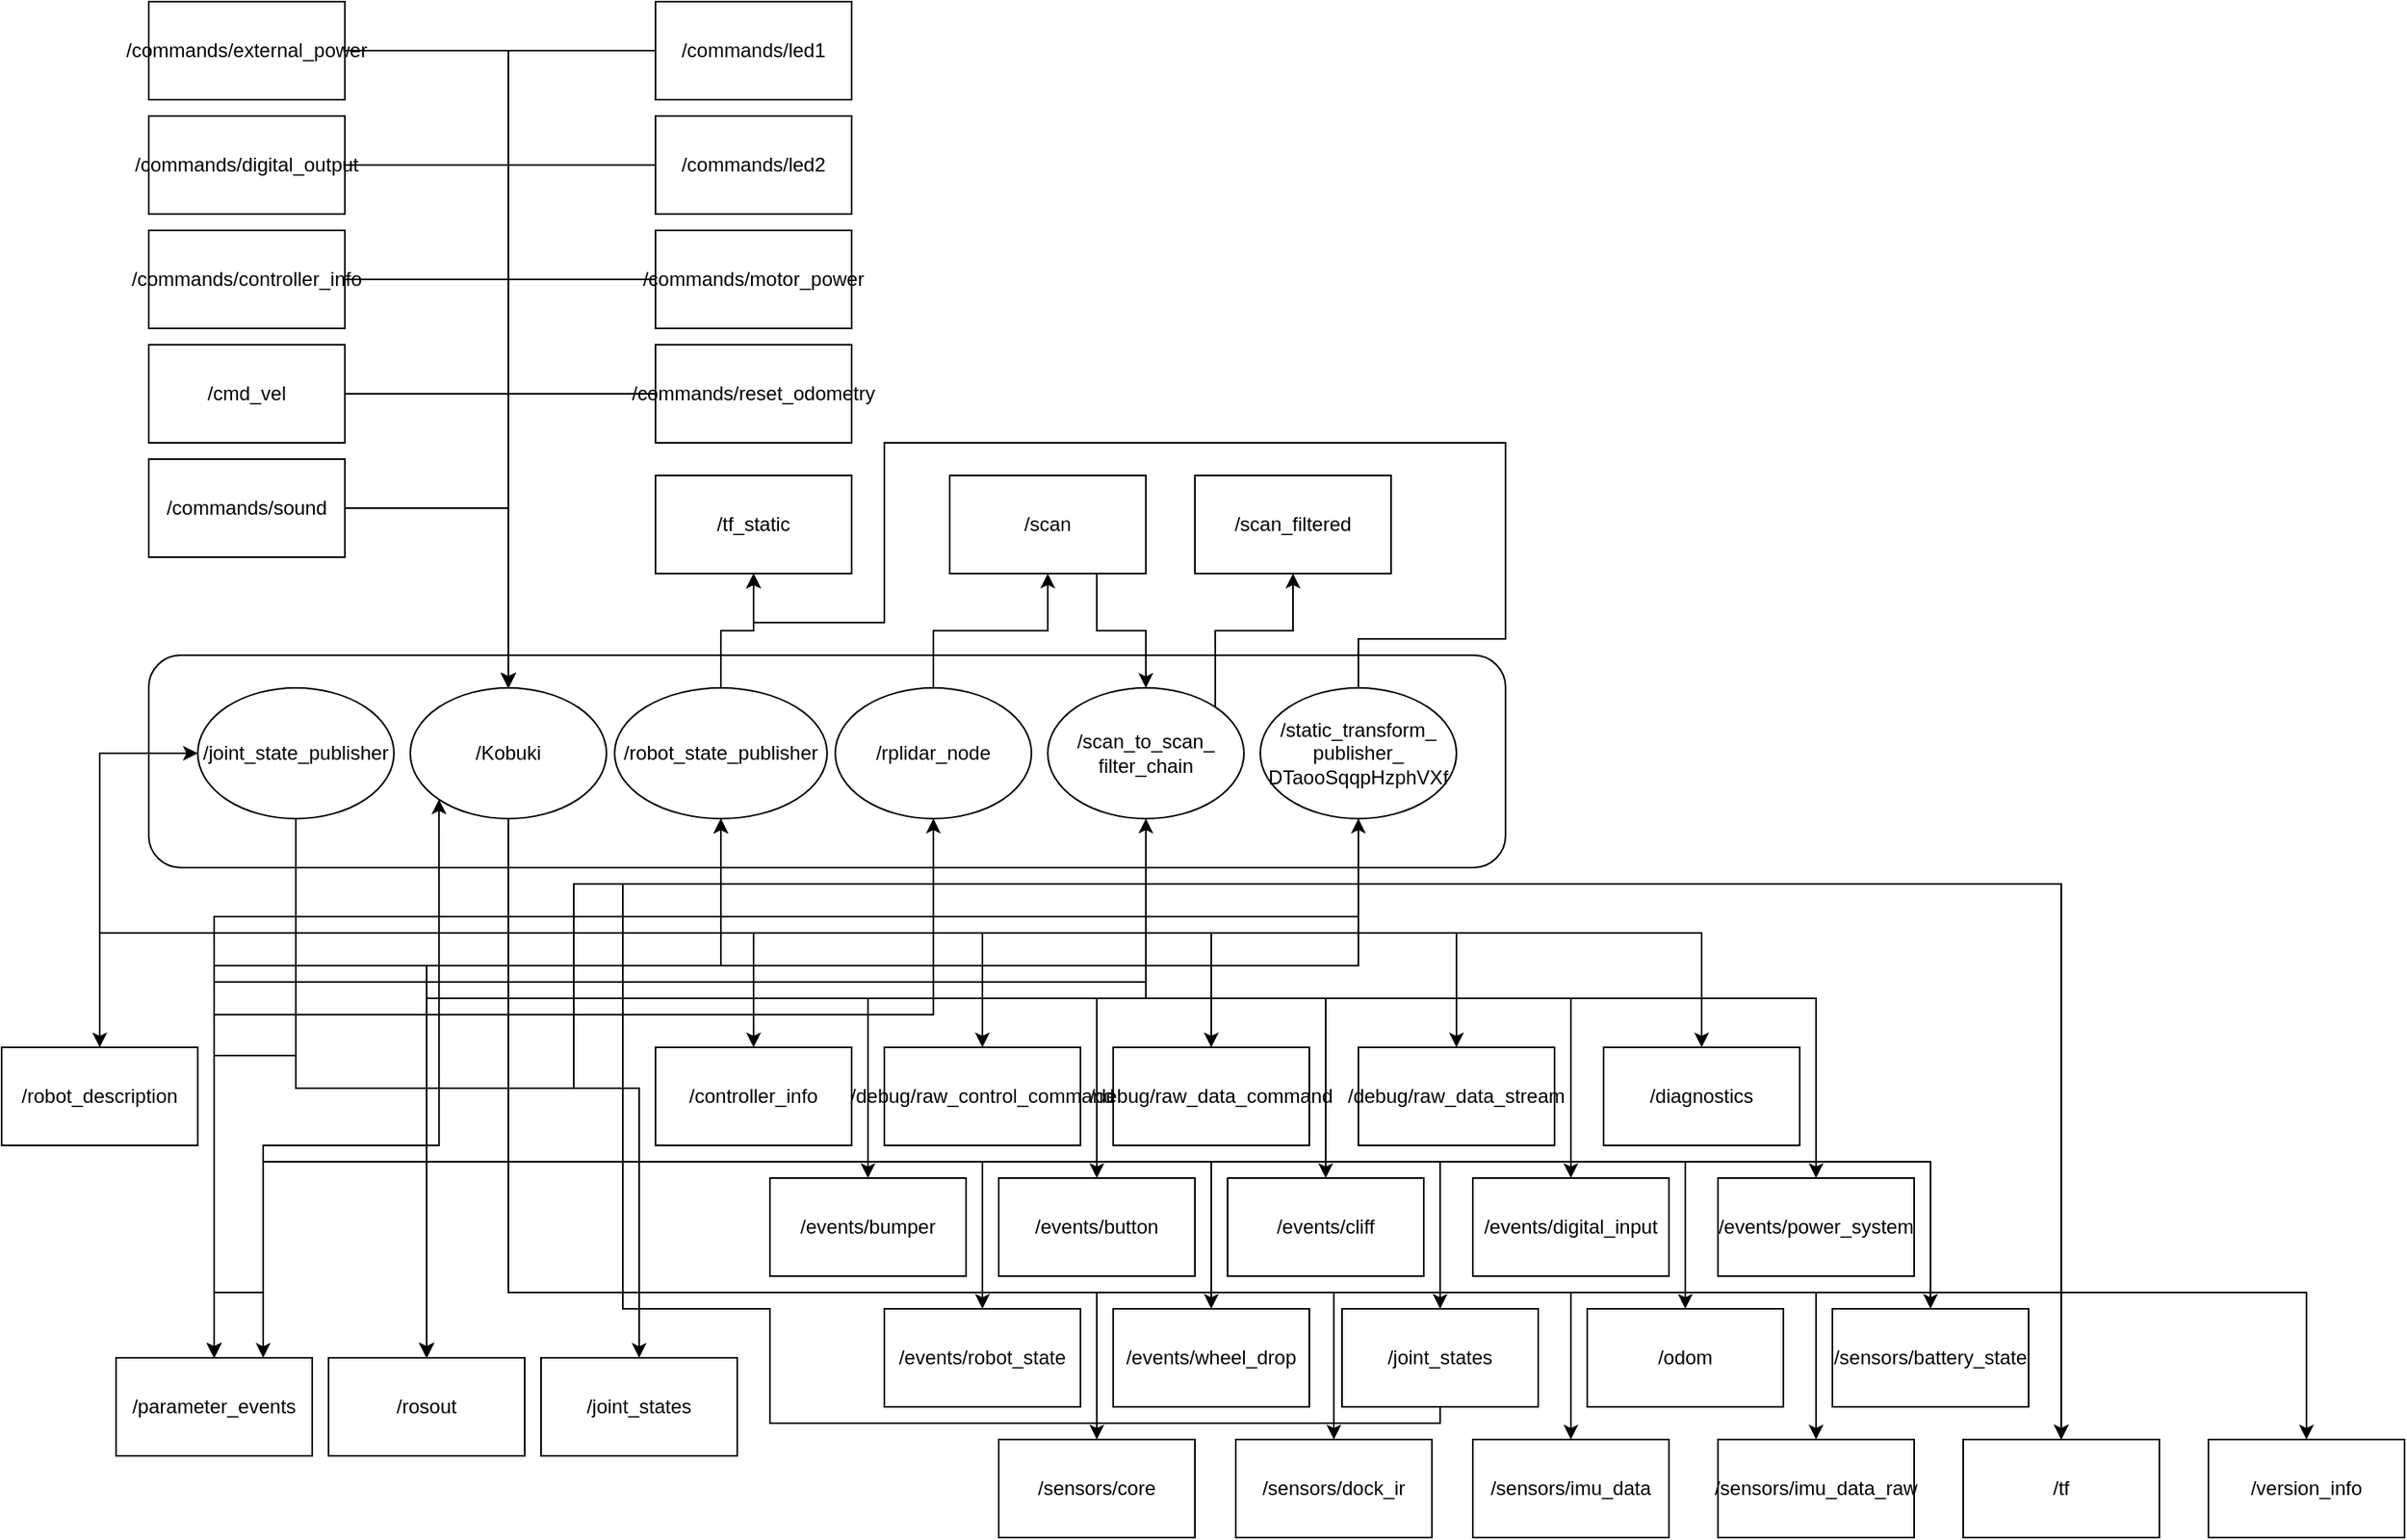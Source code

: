 <mxfile version="23.0.2" type="github">
  <diagram name="Page-1" id="F8i0XYkKbsZzf8Jhvdap">
    <mxGraphModel dx="2799" dy="1136" grid="1" gridSize="10" guides="1" tooltips="1" connect="1" arrows="1" fold="1" page="1" pageScale="1" pageWidth="850" pageHeight="1100" math="0" shadow="0">
      <root>
        <mxCell id="0" />
        <mxCell id="1" parent="0" />
        <mxCell id="hbKBDw81QgxX0EWuq3vY-1" value="" style="rounded=1;whiteSpace=wrap;html=1;" parent="1" vertex="1">
          <mxGeometry x="-360" y="410" width="830" height="130" as="geometry" />
        </mxCell>
        <mxCell id="VGWx3QQJK4gStQbawpVH-30" style="edgeStyle=orthogonalEdgeStyle;rounded=0;orthogonalLoop=1;jettySize=auto;html=1;exitX=0.5;exitY=1;exitDx=0;exitDy=0;entryX=0.5;entryY=0;entryDx=0;entryDy=0;" edge="1" parent="1" source="hbKBDw81QgxX0EWuq3vY-2" target="hbKBDw81QgxX0EWuq3vY-12">
          <mxGeometry relative="1" as="geometry">
            <Array as="points">
              <mxPoint x="380" y="570" />
              <mxPoint x="-320" y="570" />
            </Array>
          </mxGeometry>
        </mxCell>
        <mxCell id="VGWx3QQJK4gStQbawpVH-31" style="edgeStyle=orthogonalEdgeStyle;rounded=0;orthogonalLoop=1;jettySize=auto;html=1;exitX=0.5;exitY=1;exitDx=0;exitDy=0;entryX=0.5;entryY=0;entryDx=0;entryDy=0;" edge="1" parent="1" source="hbKBDw81QgxX0EWuq3vY-2" target="hbKBDw81QgxX0EWuq3vY-13">
          <mxGeometry relative="1" as="geometry">
            <Array as="points">
              <mxPoint x="380" y="600" />
              <mxPoint x="-190" y="600" />
            </Array>
          </mxGeometry>
        </mxCell>
        <mxCell id="VGWx3QQJK4gStQbawpVH-33" style="edgeStyle=orthogonalEdgeStyle;rounded=0;orthogonalLoop=1;jettySize=auto;html=1;exitX=0.5;exitY=0;exitDx=0;exitDy=0;entryX=0.5;entryY=1;entryDx=0;entryDy=0;" edge="1" parent="1" source="hbKBDw81QgxX0EWuq3vY-2" target="VGWx3QQJK4gStQbawpVH-11">
          <mxGeometry relative="1" as="geometry">
            <Array as="points">
              <mxPoint x="380" y="400" />
              <mxPoint x="470" y="400" />
              <mxPoint x="470" y="280" />
              <mxPoint x="90" y="280" />
              <mxPoint x="90" y="390" />
              <mxPoint x="10" y="390" />
            </Array>
          </mxGeometry>
        </mxCell>
        <mxCell id="hbKBDw81QgxX0EWuq3vY-2" value="&lt;div&gt;/static_transform_&lt;/div&gt;&lt;div&gt;publisher_&lt;/div&gt;&lt;div&gt;DTaooSqqpHzphVXf&lt;/div&gt;" style="ellipse;whiteSpace=wrap;html=1;" parent="1" vertex="1">
          <mxGeometry x="320" y="430" width="120" height="80" as="geometry" />
        </mxCell>
        <mxCell id="VGWx3QQJK4gStQbawpVH-25" style="edgeStyle=orthogonalEdgeStyle;rounded=0;orthogonalLoop=1;jettySize=auto;html=1;exitX=0.5;exitY=1;exitDx=0;exitDy=0;entryX=0.5;entryY=0;entryDx=0;entryDy=0;" edge="1" parent="1" source="hbKBDw81QgxX0EWuq3vY-3" target="hbKBDw81QgxX0EWuq3vY-12">
          <mxGeometry relative="1" as="geometry">
            <Array as="points">
              <mxPoint x="250" y="610" />
              <mxPoint x="-320" y="610" />
            </Array>
          </mxGeometry>
        </mxCell>
        <mxCell id="VGWx3QQJK4gStQbawpVH-26" style="edgeStyle=orthogonalEdgeStyle;rounded=0;orthogonalLoop=1;jettySize=auto;html=1;exitX=0.5;exitY=1;exitDx=0;exitDy=0;entryX=0.5;entryY=0;entryDx=0;entryDy=0;" edge="1" parent="1" source="hbKBDw81QgxX0EWuq3vY-3" target="hbKBDw81QgxX0EWuq3vY-13">
          <mxGeometry relative="1" as="geometry">
            <Array as="points">
              <mxPoint x="250" y="620" />
              <mxPoint x="-190" y="620" />
            </Array>
          </mxGeometry>
        </mxCell>
        <mxCell id="hbKBDw81QgxX0EWuq3vY-3" value="&lt;div&gt;/scan_to_scan_&lt;/div&gt;&lt;div&gt;filter_chain&lt;/div&gt;" style="ellipse;whiteSpace=wrap;html=1;" parent="1" vertex="1">
          <mxGeometry x="190" y="430" width="120" height="80" as="geometry" />
        </mxCell>
        <mxCell id="VGWx3QQJK4gStQbawpVH-20" style="edgeStyle=orthogonalEdgeStyle;rounded=0;orthogonalLoop=1;jettySize=auto;html=1;exitX=0.5;exitY=1;exitDx=0;exitDy=0;entryX=0.5;entryY=0;entryDx=0;entryDy=0;" edge="1" parent="1" source="hbKBDw81QgxX0EWuq3vY-4" target="hbKBDw81QgxX0EWuq3vY-12">
          <mxGeometry relative="1" as="geometry">
            <Array as="points">
              <mxPoint x="120" y="630" />
              <mxPoint x="-320" y="630" />
            </Array>
          </mxGeometry>
        </mxCell>
        <mxCell id="VGWx3QQJK4gStQbawpVH-21" style="edgeStyle=orthogonalEdgeStyle;rounded=0;orthogonalLoop=1;jettySize=auto;html=1;exitX=0.5;exitY=1;exitDx=0;exitDy=0;" edge="1" parent="1" source="hbKBDw81QgxX0EWuq3vY-4" target="hbKBDw81QgxX0EWuq3vY-13">
          <mxGeometry relative="1" as="geometry">
            <Array as="points">
              <mxPoint x="120" y="630" />
              <mxPoint x="-190" y="630" />
            </Array>
          </mxGeometry>
        </mxCell>
        <mxCell id="VGWx3QQJK4gStQbawpVH-22" style="edgeStyle=orthogonalEdgeStyle;rounded=0;orthogonalLoop=1;jettySize=auto;html=1;exitX=0.5;exitY=0;exitDx=0;exitDy=0;entryX=0.5;entryY=1;entryDx=0;entryDy=0;" edge="1" parent="1" source="hbKBDw81QgxX0EWuq3vY-4" target="VGWx3QQJK4gStQbawpVH-18">
          <mxGeometry relative="1" as="geometry" />
        </mxCell>
        <mxCell id="hbKBDw81QgxX0EWuq3vY-4" value="/rplidar_node" style="ellipse;whiteSpace=wrap;html=1;" parent="1" vertex="1">
          <mxGeometry x="60" y="430" width="120" height="80" as="geometry" />
        </mxCell>
        <mxCell id="hbKBDw81QgxX0EWuq3vY-38" style="edgeStyle=orthogonalEdgeStyle;rounded=0;orthogonalLoop=1;jettySize=auto;html=1;exitX=0.5;exitY=1;exitDx=0;exitDy=0;entryX=0.5;entryY=0;entryDx=0;entryDy=0;" parent="1" source="hbKBDw81QgxX0EWuq3vY-6" target="hbKBDw81QgxX0EWuq3vY-37" edge="1">
          <mxGeometry relative="1" as="geometry" />
        </mxCell>
        <mxCell id="hbKBDw81QgxX0EWuq3vY-40" style="edgeStyle=orthogonalEdgeStyle;rounded=0;orthogonalLoop=1;jettySize=auto;html=1;exitX=0.5;exitY=1;exitDx=0;exitDy=0;" parent="1" source="hbKBDw81QgxX0EWuq3vY-6" target="hbKBDw81QgxX0EWuq3vY-39" edge="1">
          <mxGeometry relative="1" as="geometry" />
        </mxCell>
        <mxCell id="hbKBDw81QgxX0EWuq3vY-42" style="edgeStyle=orthogonalEdgeStyle;rounded=0;orthogonalLoop=1;jettySize=auto;html=1;exitX=0.5;exitY=1;exitDx=0;exitDy=0;" parent="1" source="hbKBDw81QgxX0EWuq3vY-6" target="hbKBDw81QgxX0EWuq3vY-41" edge="1">
          <mxGeometry relative="1" as="geometry" />
        </mxCell>
        <mxCell id="hbKBDw81QgxX0EWuq3vY-46" style="edgeStyle=orthogonalEdgeStyle;rounded=0;orthogonalLoop=1;jettySize=auto;html=1;exitX=0.5;exitY=1;exitDx=0;exitDy=0;entryX=0.5;entryY=0;entryDx=0;entryDy=0;" parent="1" source="hbKBDw81QgxX0EWuq3vY-6" target="hbKBDw81QgxX0EWuq3vY-45" edge="1">
          <mxGeometry relative="1" as="geometry" />
        </mxCell>
        <mxCell id="hbKBDw81QgxX0EWuq3vY-48" style="edgeStyle=orthogonalEdgeStyle;rounded=0;orthogonalLoop=1;jettySize=auto;html=1;exitX=0.5;exitY=1;exitDx=0;exitDy=0;" parent="1" source="hbKBDw81QgxX0EWuq3vY-6" target="hbKBDw81QgxX0EWuq3vY-47" edge="1">
          <mxGeometry relative="1" as="geometry" />
        </mxCell>
        <mxCell id="hbKBDw81QgxX0EWuq3vY-50" style="edgeStyle=orthogonalEdgeStyle;rounded=0;orthogonalLoop=1;jettySize=auto;html=1;exitX=0.5;exitY=1;exitDx=0;exitDy=0;" parent="1" source="hbKBDw81QgxX0EWuq3vY-6" target="hbKBDw81QgxX0EWuq3vY-49" edge="1">
          <mxGeometry relative="1" as="geometry" />
        </mxCell>
        <mxCell id="hbKBDw81QgxX0EWuq3vY-52" style="edgeStyle=orthogonalEdgeStyle;rounded=0;orthogonalLoop=1;jettySize=auto;html=1;exitX=0.5;exitY=1;exitDx=0;exitDy=0;" parent="1" source="hbKBDw81QgxX0EWuq3vY-6" target="hbKBDw81QgxX0EWuq3vY-51" edge="1">
          <mxGeometry relative="1" as="geometry" />
        </mxCell>
        <mxCell id="hbKBDw81QgxX0EWuq3vY-54" style="edgeStyle=orthogonalEdgeStyle;rounded=0;orthogonalLoop=1;jettySize=auto;html=1;exitX=0.5;exitY=1;exitDx=0;exitDy=0;" parent="1" source="hbKBDw81QgxX0EWuq3vY-6" target="hbKBDw81QgxX0EWuq3vY-53" edge="1">
          <mxGeometry relative="1" as="geometry" />
        </mxCell>
        <mxCell id="hbKBDw81QgxX0EWuq3vY-56" style="edgeStyle=orthogonalEdgeStyle;rounded=0;orthogonalLoop=1;jettySize=auto;html=1;exitX=0.5;exitY=1;exitDx=0;exitDy=0;entryX=0.5;entryY=0;entryDx=0;entryDy=0;" parent="1" source="hbKBDw81QgxX0EWuq3vY-6" target="hbKBDw81QgxX0EWuq3vY-55" edge="1">
          <mxGeometry relative="1" as="geometry" />
        </mxCell>
        <mxCell id="hbKBDw81QgxX0EWuq3vY-58" style="edgeStyle=orthogonalEdgeStyle;rounded=0;orthogonalLoop=1;jettySize=auto;html=1;exitX=0.5;exitY=1;exitDx=0;exitDy=0;" parent="1" source="hbKBDw81QgxX0EWuq3vY-6" target="hbKBDw81QgxX0EWuq3vY-57" edge="1">
          <mxGeometry relative="1" as="geometry">
            <Array as="points">
              <mxPoint x="-140" y="720" />
              <mxPoint x="150" y="720" />
            </Array>
          </mxGeometry>
        </mxCell>
        <mxCell id="hbKBDw81QgxX0EWuq3vY-60" style="edgeStyle=orthogonalEdgeStyle;rounded=0;orthogonalLoop=1;jettySize=auto;html=1;exitX=0.5;exitY=1;exitDx=0;exitDy=0;entryX=0.5;entryY=0;entryDx=0;entryDy=0;" parent="1" source="hbKBDw81QgxX0EWuq3vY-6" target="hbKBDw81QgxX0EWuq3vY-59" edge="1">
          <mxGeometry relative="1" as="geometry">
            <Array as="points">
              <mxPoint x="-140" y="720" />
              <mxPoint x="290" y="720" />
            </Array>
          </mxGeometry>
        </mxCell>
        <mxCell id="hbKBDw81QgxX0EWuq3vY-62" style="edgeStyle=orthogonalEdgeStyle;rounded=0;orthogonalLoop=1;jettySize=auto;html=1;exitX=0.5;exitY=1;exitDx=0;exitDy=0;" parent="1" source="hbKBDw81QgxX0EWuq3vY-6" target="hbKBDw81QgxX0EWuq3vY-61" edge="1">
          <mxGeometry relative="1" as="geometry">
            <Array as="points">
              <mxPoint x="-140" y="720" />
              <mxPoint x="430" y="720" />
            </Array>
          </mxGeometry>
        </mxCell>
        <mxCell id="hbKBDw81QgxX0EWuq3vY-64" style="edgeStyle=orthogonalEdgeStyle;rounded=0;orthogonalLoop=1;jettySize=auto;html=1;exitX=0.5;exitY=1;exitDx=0;exitDy=0;entryX=0.5;entryY=0;entryDx=0;entryDy=0;" parent="1" source="hbKBDw81QgxX0EWuq3vY-6" target="hbKBDw81QgxX0EWuq3vY-63" edge="1">
          <mxGeometry relative="1" as="geometry">
            <Array as="points">
              <mxPoint x="-140" y="720" />
              <mxPoint x="580" y="720" />
            </Array>
          </mxGeometry>
        </mxCell>
        <mxCell id="hbKBDw81QgxX0EWuq3vY-65" style="edgeStyle=orthogonalEdgeStyle;rounded=0;orthogonalLoop=1;jettySize=auto;html=1;exitX=0.5;exitY=1;exitDx=0;exitDy=0;entryX=0.75;entryY=0;entryDx=0;entryDy=0;" parent="1" source="hbKBDw81QgxX0EWuq3vY-6" target="hbKBDw81QgxX0EWuq3vY-12" edge="1">
          <mxGeometry relative="1" as="geometry">
            <Array as="points">
              <mxPoint x="-140" y="720" />
              <mxPoint x="-290" y="720" />
            </Array>
          </mxGeometry>
        </mxCell>
        <mxCell id="hbKBDw81QgxX0EWuq3vY-66" style="edgeStyle=orthogonalEdgeStyle;rounded=0;orthogonalLoop=1;jettySize=auto;html=1;exitX=0.5;exitY=1;exitDx=0;exitDy=0;entryX=0.5;entryY=0;entryDx=0;entryDy=0;" parent="1" source="hbKBDw81QgxX0EWuq3vY-6" target="hbKBDw81QgxX0EWuq3vY-43" edge="1">
          <mxGeometry relative="1" as="geometry" />
        </mxCell>
        <mxCell id="hbKBDw81QgxX0EWuq3vY-68" style="edgeStyle=orthogonalEdgeStyle;rounded=0;orthogonalLoop=1;jettySize=auto;html=1;exitX=0.5;exitY=1;exitDx=0;exitDy=0;entryX=0.5;entryY=0;entryDx=0;entryDy=0;" parent="1" source="hbKBDw81QgxX0EWuq3vY-6" target="hbKBDw81QgxX0EWuq3vY-67" edge="1">
          <mxGeometry relative="1" as="geometry">
            <Array as="points">
              <mxPoint x="-140" y="720" />
              <mxPoint x="730" y="720" />
            </Array>
          </mxGeometry>
        </mxCell>
        <mxCell id="VGWx3QQJK4gStQbawpVH-1" style="edgeStyle=orthogonalEdgeStyle;rounded=0;orthogonalLoop=1;jettySize=auto;html=1;exitX=0.5;exitY=1;exitDx=0;exitDy=0;entryX=0.5;entryY=0;entryDx=0;entryDy=0;" edge="1" parent="1" source="hbKBDw81QgxX0EWuq3vY-6" target="hbKBDw81QgxX0EWuq3vY-69">
          <mxGeometry relative="1" as="geometry">
            <Array as="points">
              <mxPoint x="-140" y="800" />
              <mxPoint x="220" y="800" />
            </Array>
          </mxGeometry>
        </mxCell>
        <mxCell id="VGWx3QQJK4gStQbawpVH-2" style="edgeStyle=orthogonalEdgeStyle;rounded=0;orthogonalLoop=1;jettySize=auto;html=1;exitX=0.5;exitY=1;exitDx=0;exitDy=0;entryX=0.5;entryY=0;entryDx=0;entryDy=0;" edge="1" parent="1" source="hbKBDw81QgxX0EWuq3vY-6" target="hbKBDw81QgxX0EWuq3vY-73">
          <mxGeometry relative="1" as="geometry">
            <Array as="points">
              <mxPoint x="-140" y="800" />
              <mxPoint x="365" y="800" />
            </Array>
          </mxGeometry>
        </mxCell>
        <mxCell id="VGWx3QQJK4gStQbawpVH-3" style="edgeStyle=orthogonalEdgeStyle;rounded=0;orthogonalLoop=1;jettySize=auto;html=1;exitX=0.5;exitY=1;exitDx=0;exitDy=0;entryX=0.5;entryY=0;entryDx=0;entryDy=0;" edge="1" parent="1" source="hbKBDw81QgxX0EWuq3vY-6" target="hbKBDw81QgxX0EWuq3vY-72">
          <mxGeometry relative="1" as="geometry">
            <Array as="points">
              <mxPoint x="-140" y="800" />
              <mxPoint x="510" y="800" />
            </Array>
          </mxGeometry>
        </mxCell>
        <mxCell id="VGWx3QQJK4gStQbawpVH-4" style="edgeStyle=orthogonalEdgeStyle;rounded=0;orthogonalLoop=1;jettySize=auto;html=1;exitX=0.5;exitY=1;exitDx=0;exitDy=0;" edge="1" parent="1" source="hbKBDw81QgxX0EWuq3vY-6" target="hbKBDw81QgxX0EWuq3vY-71">
          <mxGeometry relative="1" as="geometry">
            <Array as="points">
              <mxPoint x="-140" y="800" />
              <mxPoint x="660" y="800" />
            </Array>
          </mxGeometry>
        </mxCell>
        <mxCell id="VGWx3QQJK4gStQbawpVH-5" style="edgeStyle=orthogonalEdgeStyle;rounded=0;orthogonalLoop=1;jettySize=auto;html=1;exitX=0.5;exitY=1;exitDx=0;exitDy=0;" edge="1" parent="1" source="hbKBDw81QgxX0EWuq3vY-6" target="hbKBDw81QgxX0EWuq3vY-70">
          <mxGeometry relative="1" as="geometry">
            <Array as="points">
              <mxPoint x="-140" y="800" />
              <mxPoint x="810" y="800" />
            </Array>
          </mxGeometry>
        </mxCell>
        <mxCell id="VGWx3QQJK4gStQbawpVH-6" style="edgeStyle=orthogonalEdgeStyle;rounded=0;orthogonalLoop=1;jettySize=auto;html=1;exitX=0.5;exitY=1;exitDx=0;exitDy=0;" edge="1" parent="1" source="hbKBDw81QgxX0EWuq3vY-6" target="hbKBDw81QgxX0EWuq3vY-74">
          <mxGeometry relative="1" as="geometry">
            <Array as="points">
              <mxPoint x="-140" y="800" />
              <mxPoint x="960" y="800" />
            </Array>
          </mxGeometry>
        </mxCell>
        <mxCell id="hbKBDw81QgxX0EWuq3vY-6" value="/Kobuki" style="ellipse;whiteSpace=wrap;html=1;" parent="1" vertex="1">
          <mxGeometry x="-200" y="430" width="120" height="80" as="geometry" />
        </mxCell>
        <mxCell id="hbKBDw81QgxX0EWuq3vY-15" style="edgeStyle=orthogonalEdgeStyle;rounded=0;orthogonalLoop=1;jettySize=auto;html=1;exitX=0.5;exitY=1;exitDx=0;exitDy=0;entryX=0.5;entryY=0;entryDx=0;entryDy=0;" parent="1" source="hbKBDw81QgxX0EWuq3vY-7" target="hbKBDw81QgxX0EWuq3vY-12" edge="1">
          <mxGeometry relative="1" as="geometry">
            <Array as="points">
              <mxPoint x="-270" y="655" />
              <mxPoint x="-320" y="655" />
            </Array>
          </mxGeometry>
        </mxCell>
        <mxCell id="hbKBDw81QgxX0EWuq3vY-16" style="edgeStyle=orthogonalEdgeStyle;rounded=0;orthogonalLoop=1;jettySize=auto;html=1;exitX=0.5;exitY=1;exitDx=0;exitDy=0;" parent="1" source="hbKBDw81QgxX0EWuq3vY-7" target="hbKBDw81QgxX0EWuq3vY-13" edge="1">
          <mxGeometry relative="1" as="geometry" />
        </mxCell>
        <mxCell id="hbKBDw81QgxX0EWuq3vY-17" style="edgeStyle=orthogonalEdgeStyle;rounded=0;orthogonalLoop=1;jettySize=auto;html=1;exitX=0.5;exitY=1;exitDx=0;exitDy=0;" parent="1" source="hbKBDw81QgxX0EWuq3vY-7" target="hbKBDw81QgxX0EWuq3vY-14" edge="1">
          <mxGeometry relative="1" as="geometry" />
        </mxCell>
        <mxCell id="hbKBDw81QgxX0EWuq3vY-7" value="/joint_state_publisher" style="ellipse;whiteSpace=wrap;html=1;" parent="1" vertex="1">
          <mxGeometry x="-330" y="430" width="120" height="80" as="geometry" />
        </mxCell>
        <mxCell id="VGWx3QQJK4gStQbawpVH-12" style="edgeStyle=orthogonalEdgeStyle;rounded=0;orthogonalLoop=1;jettySize=auto;html=1;exitX=0.5;exitY=0;exitDx=0;exitDy=0;" edge="1" parent="1" source="hbKBDw81QgxX0EWuq3vY-8" target="VGWx3QQJK4gStQbawpVH-11">
          <mxGeometry relative="1" as="geometry" />
        </mxCell>
        <mxCell id="VGWx3QQJK4gStQbawpVH-13" style="edgeStyle=orthogonalEdgeStyle;rounded=0;orthogonalLoop=1;jettySize=auto;html=1;exitX=0.5;exitY=1;exitDx=0;exitDy=0;entryX=0.5;entryY=0;entryDx=0;entryDy=0;" edge="1" parent="1" source="hbKBDw81QgxX0EWuq3vY-8" target="hbKBDw81QgxX0EWuq3vY-70">
          <mxGeometry relative="1" as="geometry">
            <Array as="points">
              <mxPoint x="-10" y="550" />
              <mxPoint x="810" y="550" />
            </Array>
          </mxGeometry>
        </mxCell>
        <mxCell id="VGWx3QQJK4gStQbawpVH-14" style="edgeStyle=orthogonalEdgeStyle;rounded=0;orthogonalLoop=1;jettySize=auto;html=1;exitX=0.5;exitY=1;exitDx=0;exitDy=0;entryX=0.5;entryY=0;entryDx=0;entryDy=0;" edge="1" parent="1" source="hbKBDw81QgxX0EWuq3vY-8" target="hbKBDw81QgxX0EWuq3vY-13">
          <mxGeometry relative="1" as="geometry">
            <Array as="points">
              <mxPoint x="-10" y="550" />
              <mxPoint x="-100" y="550" />
              <mxPoint x="-100" y="675" />
              <mxPoint x="-190" y="675" />
            </Array>
          </mxGeometry>
        </mxCell>
        <mxCell id="VGWx3QQJK4gStQbawpVH-16" style="edgeStyle=orthogonalEdgeStyle;rounded=0;orthogonalLoop=1;jettySize=auto;html=1;exitX=0.5;exitY=1;exitDx=0;exitDy=0;" edge="1" parent="1" source="hbKBDw81QgxX0EWuq3vY-8" target="hbKBDw81QgxX0EWuq3vY-12">
          <mxGeometry relative="1" as="geometry">
            <Array as="points">
              <mxPoint x="-10" y="600" />
              <mxPoint x="-320" y="600" />
            </Array>
          </mxGeometry>
        </mxCell>
        <mxCell id="VGWx3QQJK4gStQbawpVH-17" style="edgeStyle=orthogonalEdgeStyle;rounded=0;orthogonalLoop=1;jettySize=auto;html=1;exitX=0.5;exitY=1;exitDx=0;exitDy=0;entryX=0.5;entryY=0;entryDx=0;entryDy=0;" edge="1" parent="1" source="hbKBDw81QgxX0EWuq3vY-8" target="hbKBDw81QgxX0EWuq3vY-9">
          <mxGeometry relative="1" as="geometry" />
        </mxCell>
        <mxCell id="hbKBDw81QgxX0EWuq3vY-8" value="/robot_state_publisher" style="ellipse;whiteSpace=wrap;html=1;" parent="1" vertex="1">
          <mxGeometry x="-75" y="430" width="130" height="80" as="geometry" />
        </mxCell>
        <mxCell id="hbKBDw81QgxX0EWuq3vY-11" style="rounded=0;orthogonalLoop=1;jettySize=auto;html=1;exitX=0.5;exitY=0;exitDx=0;exitDy=0;entryX=0;entryY=0.5;entryDx=0;entryDy=0;edgeStyle=orthogonalEdgeStyle;" parent="1" source="hbKBDw81QgxX0EWuq3vY-9" target="hbKBDw81QgxX0EWuq3vY-7" edge="1">
          <mxGeometry relative="1" as="geometry" />
        </mxCell>
        <mxCell id="hbKBDw81QgxX0EWuq3vY-9" value="/robot_description" style="rounded=0;whiteSpace=wrap;html=1;" parent="1" vertex="1">
          <mxGeometry x="-450" y="650" width="120" height="60" as="geometry" />
        </mxCell>
        <mxCell id="hbKBDw81QgxX0EWuq3vY-18" style="edgeStyle=orthogonalEdgeStyle;rounded=0;orthogonalLoop=1;jettySize=auto;html=1;exitX=0.5;exitY=0;exitDx=0;exitDy=0;entryX=0;entryY=1;entryDx=0;entryDy=0;" parent="1" source="hbKBDw81QgxX0EWuq3vY-12" target="hbKBDw81QgxX0EWuq3vY-6" edge="1">
          <mxGeometry relative="1" as="geometry">
            <Array as="points">
              <mxPoint x="-290" y="800" />
              <mxPoint x="-290" y="710" />
              <mxPoint x="-182" y="710" />
            </Array>
          </mxGeometry>
        </mxCell>
        <mxCell id="VGWx3QQJK4gStQbawpVH-7" style="edgeStyle=orthogonalEdgeStyle;rounded=0;orthogonalLoop=1;jettySize=auto;html=1;exitX=0.5;exitY=0;exitDx=0;exitDy=0;" edge="1" parent="1" source="hbKBDw81QgxX0EWuq3vY-12" target="hbKBDw81QgxX0EWuq3vY-8">
          <mxGeometry relative="1" as="geometry">
            <Array as="points">
              <mxPoint x="-320" y="600" />
              <mxPoint x="-10" y="600" />
            </Array>
          </mxGeometry>
        </mxCell>
        <mxCell id="VGWx3QQJK4gStQbawpVH-19" style="edgeStyle=orthogonalEdgeStyle;rounded=0;orthogonalLoop=1;jettySize=auto;html=1;exitX=0.5;exitY=0;exitDx=0;exitDy=0;" edge="1" parent="1" source="hbKBDw81QgxX0EWuq3vY-12" target="hbKBDw81QgxX0EWuq3vY-4">
          <mxGeometry relative="1" as="geometry">
            <Array as="points">
              <mxPoint x="-320" y="630" />
              <mxPoint x="120" y="630" />
            </Array>
          </mxGeometry>
        </mxCell>
        <mxCell id="VGWx3QQJK4gStQbawpVH-24" style="edgeStyle=orthogonalEdgeStyle;rounded=0;orthogonalLoop=1;jettySize=auto;html=1;exitX=0.5;exitY=0;exitDx=0;exitDy=0;" edge="1" parent="1" source="hbKBDw81QgxX0EWuq3vY-12" target="hbKBDw81QgxX0EWuq3vY-3">
          <mxGeometry relative="1" as="geometry">
            <Array as="points">
              <mxPoint x="-320" y="610" />
              <mxPoint x="250" y="610" />
            </Array>
          </mxGeometry>
        </mxCell>
        <mxCell id="VGWx3QQJK4gStQbawpVH-29" style="edgeStyle=orthogonalEdgeStyle;rounded=0;orthogonalLoop=1;jettySize=auto;html=1;exitX=0.5;exitY=0;exitDx=0;exitDy=0;" edge="1" parent="1" source="hbKBDw81QgxX0EWuq3vY-12" target="hbKBDw81QgxX0EWuq3vY-2">
          <mxGeometry relative="1" as="geometry">
            <Array as="points">
              <mxPoint x="-320" y="570" />
              <mxPoint x="380" y="570" />
            </Array>
          </mxGeometry>
        </mxCell>
        <mxCell id="hbKBDw81QgxX0EWuq3vY-12" value="/parameter_events" style="rounded=0;whiteSpace=wrap;html=1;" parent="1" vertex="1">
          <mxGeometry x="-380" y="840" width="120" height="60" as="geometry" />
        </mxCell>
        <mxCell id="hbKBDw81QgxX0EWuq3vY-13" value="/rosout" style="rounded=0;whiteSpace=wrap;html=1;" parent="1" vertex="1">
          <mxGeometry x="-250" y="840" width="120" height="60" as="geometry" />
        </mxCell>
        <mxCell id="hbKBDw81QgxX0EWuq3vY-14" value="/joint_states" style="rounded=0;whiteSpace=wrap;html=1;" parent="1" vertex="1">
          <mxGeometry x="-120" y="840" width="120" height="60" as="geometry" />
        </mxCell>
        <mxCell id="hbKBDw81QgxX0EWuq3vY-20" style="edgeStyle=orthogonalEdgeStyle;rounded=0;orthogonalLoop=1;jettySize=auto;html=1;exitX=1;exitY=0.5;exitDx=0;exitDy=0;entryX=0.5;entryY=0;entryDx=0;entryDy=0;" parent="1" source="hbKBDw81QgxX0EWuq3vY-19" target="hbKBDw81QgxX0EWuq3vY-6" edge="1">
          <mxGeometry relative="1" as="geometry" />
        </mxCell>
        <mxCell id="hbKBDw81QgxX0EWuq3vY-19" value="/cmd_vel" style="rounded=0;whiteSpace=wrap;html=1;" parent="1" vertex="1">
          <mxGeometry x="-360" y="220" width="120" height="60" as="geometry" />
        </mxCell>
        <mxCell id="hbKBDw81QgxX0EWuq3vY-22" style="edgeStyle=orthogonalEdgeStyle;rounded=0;orthogonalLoop=1;jettySize=auto;html=1;entryX=0.5;entryY=0;entryDx=0;entryDy=0;" parent="1" source="hbKBDw81QgxX0EWuq3vY-21" target="hbKBDw81QgxX0EWuq3vY-6" edge="1">
          <mxGeometry relative="1" as="geometry" />
        </mxCell>
        <mxCell id="hbKBDw81QgxX0EWuq3vY-21" value="/commands/controller_info" style="rounded=0;whiteSpace=wrap;html=1;" parent="1" vertex="1">
          <mxGeometry x="-360" y="150" width="120" height="60" as="geometry" />
        </mxCell>
        <mxCell id="hbKBDw81QgxX0EWuq3vY-24" style="edgeStyle=orthogonalEdgeStyle;rounded=0;orthogonalLoop=1;jettySize=auto;html=1;exitX=1;exitY=0.5;exitDx=0;exitDy=0;entryX=0.5;entryY=0;entryDx=0;entryDy=0;" parent="1" source="hbKBDw81QgxX0EWuq3vY-23" target="hbKBDw81QgxX0EWuq3vY-6" edge="1">
          <mxGeometry relative="1" as="geometry" />
        </mxCell>
        <mxCell id="hbKBDw81QgxX0EWuq3vY-23" value="/commands/digital_output" style="rounded=0;whiteSpace=wrap;html=1;" parent="1" vertex="1">
          <mxGeometry x="-360" y="80" width="120" height="60" as="geometry" />
        </mxCell>
        <mxCell id="hbKBDw81QgxX0EWuq3vY-26" style="edgeStyle=orthogonalEdgeStyle;rounded=0;orthogonalLoop=1;jettySize=auto;html=1;exitX=1;exitY=0.5;exitDx=0;exitDy=0;entryX=0.5;entryY=0;entryDx=0;entryDy=0;" parent="1" source="hbKBDw81QgxX0EWuq3vY-25" target="hbKBDw81QgxX0EWuq3vY-6" edge="1">
          <mxGeometry relative="1" as="geometry" />
        </mxCell>
        <mxCell id="hbKBDw81QgxX0EWuq3vY-25" value="/commands/external_power" style="rounded=0;whiteSpace=wrap;html=1;" parent="1" vertex="1">
          <mxGeometry x="-360" y="10" width="120" height="60" as="geometry" />
        </mxCell>
        <mxCell id="hbKBDw81QgxX0EWuq3vY-28" style="edgeStyle=orthogonalEdgeStyle;rounded=0;orthogonalLoop=1;jettySize=auto;html=1;exitX=0;exitY=0.5;exitDx=0;exitDy=0;entryX=0.5;entryY=0;entryDx=0;entryDy=0;" parent="1" source="hbKBDw81QgxX0EWuq3vY-27" target="hbKBDw81QgxX0EWuq3vY-6" edge="1">
          <mxGeometry relative="1" as="geometry" />
        </mxCell>
        <mxCell id="hbKBDw81QgxX0EWuq3vY-27" value="/commands/led1" style="rounded=0;whiteSpace=wrap;html=1;" parent="1" vertex="1">
          <mxGeometry x="-50" y="10" width="120" height="60" as="geometry" />
        </mxCell>
        <mxCell id="hbKBDw81QgxX0EWuq3vY-30" style="edgeStyle=orthogonalEdgeStyle;rounded=0;orthogonalLoop=1;jettySize=auto;html=1;exitX=0;exitY=0.5;exitDx=0;exitDy=0;" parent="1" source="hbKBDw81QgxX0EWuq3vY-29" target="hbKBDw81QgxX0EWuq3vY-6" edge="1">
          <mxGeometry relative="1" as="geometry" />
        </mxCell>
        <mxCell id="hbKBDw81QgxX0EWuq3vY-29" value="/commands/led2" style="rounded=0;whiteSpace=wrap;html=1;" parent="1" vertex="1">
          <mxGeometry x="-50" y="80" width="120" height="60" as="geometry" />
        </mxCell>
        <mxCell id="hbKBDw81QgxX0EWuq3vY-32" style="edgeStyle=orthogonalEdgeStyle;rounded=0;orthogonalLoop=1;jettySize=auto;html=1;exitX=0;exitY=0.5;exitDx=0;exitDy=0;entryX=0.5;entryY=0;entryDx=0;entryDy=0;" parent="1" source="hbKBDw81QgxX0EWuq3vY-31" target="hbKBDw81QgxX0EWuq3vY-6" edge="1">
          <mxGeometry relative="1" as="geometry" />
        </mxCell>
        <mxCell id="hbKBDw81QgxX0EWuq3vY-31" value="/commands/motor_power" style="rounded=0;whiteSpace=wrap;html=1;" parent="1" vertex="1">
          <mxGeometry x="-50" y="150" width="120" height="60" as="geometry" />
        </mxCell>
        <mxCell id="hbKBDw81QgxX0EWuq3vY-34" style="edgeStyle=orthogonalEdgeStyle;rounded=0;orthogonalLoop=1;jettySize=auto;html=1;exitX=0;exitY=0.5;exitDx=0;exitDy=0;entryX=0.5;entryY=0;entryDx=0;entryDy=0;" parent="1" source="hbKBDw81QgxX0EWuq3vY-33" target="hbKBDw81QgxX0EWuq3vY-6" edge="1">
          <mxGeometry relative="1" as="geometry" />
        </mxCell>
        <mxCell id="hbKBDw81QgxX0EWuq3vY-33" value="/commands/reset_odometry" style="rounded=0;whiteSpace=wrap;html=1;" parent="1" vertex="1">
          <mxGeometry x="-50" y="220" width="120" height="60" as="geometry" />
        </mxCell>
        <mxCell id="hbKBDw81QgxX0EWuq3vY-36" style="edgeStyle=orthogonalEdgeStyle;rounded=0;orthogonalLoop=1;jettySize=auto;html=1;exitX=1;exitY=0.5;exitDx=0;exitDy=0;entryX=0.5;entryY=0;entryDx=0;entryDy=0;" parent="1" source="hbKBDw81QgxX0EWuq3vY-35" target="hbKBDw81QgxX0EWuq3vY-6" edge="1">
          <mxGeometry relative="1" as="geometry" />
        </mxCell>
        <mxCell id="hbKBDw81QgxX0EWuq3vY-35" value="/commands/sound" style="rounded=0;whiteSpace=wrap;html=1;" parent="1" vertex="1">
          <mxGeometry x="-360" y="290" width="120" height="60" as="geometry" />
        </mxCell>
        <mxCell id="hbKBDw81QgxX0EWuq3vY-37" value="/controller_info" style="rounded=0;whiteSpace=wrap;html=1;" parent="1" vertex="1">
          <mxGeometry x="-50" y="650" width="120" height="60" as="geometry" />
        </mxCell>
        <mxCell id="hbKBDw81QgxX0EWuq3vY-39" value="/debug/raw_control_command" style="rounded=0;whiteSpace=wrap;html=1;" parent="1" vertex="1">
          <mxGeometry x="90" y="650" width="120" height="60" as="geometry" />
        </mxCell>
        <mxCell id="hbKBDw81QgxX0EWuq3vY-41" value="/debug/raw_data_command" style="rounded=0;whiteSpace=wrap;html=1;" parent="1" vertex="1">
          <mxGeometry x="230" y="650" width="120" height="60" as="geometry" />
        </mxCell>
        <mxCell id="hbKBDw81QgxX0EWuq3vY-43" value="/debug/raw_data_stream" style="rounded=0;whiteSpace=wrap;html=1;" parent="1" vertex="1">
          <mxGeometry x="380" y="650" width="120" height="60" as="geometry" />
        </mxCell>
        <mxCell id="hbKBDw81QgxX0EWuq3vY-45" value="/diagnostics" style="rounded=0;whiteSpace=wrap;html=1;" parent="1" vertex="1">
          <mxGeometry x="530" y="650" width="120" height="60" as="geometry" />
        </mxCell>
        <mxCell id="hbKBDw81QgxX0EWuq3vY-47" value="/events/bumper" style="rounded=0;whiteSpace=wrap;html=1;" parent="1" vertex="1">
          <mxGeometry x="20" y="730" width="120" height="60" as="geometry" />
        </mxCell>
        <mxCell id="hbKBDw81QgxX0EWuq3vY-49" value="/events/button" style="rounded=0;whiteSpace=wrap;html=1;" parent="1" vertex="1">
          <mxGeometry x="160" y="730" width="120" height="60" as="geometry" />
        </mxCell>
        <mxCell id="hbKBDw81QgxX0EWuq3vY-51" value="/events/cliff" style="rounded=0;whiteSpace=wrap;html=1;" parent="1" vertex="1">
          <mxGeometry x="300" y="730" width="120" height="60" as="geometry" />
        </mxCell>
        <mxCell id="hbKBDw81QgxX0EWuq3vY-53" value="/events/digital_input" style="rounded=0;whiteSpace=wrap;html=1;" parent="1" vertex="1">
          <mxGeometry x="450" y="730" width="120" height="60" as="geometry" />
        </mxCell>
        <mxCell id="hbKBDw81QgxX0EWuq3vY-55" value="/events/power_system" style="rounded=0;whiteSpace=wrap;html=1;" parent="1" vertex="1">
          <mxGeometry x="600" y="730" width="120" height="60" as="geometry" />
        </mxCell>
        <mxCell id="hbKBDw81QgxX0EWuq3vY-57" value="/events/robot_state" style="rounded=0;whiteSpace=wrap;html=1;" parent="1" vertex="1">
          <mxGeometry x="90" y="810" width="120" height="60" as="geometry" />
        </mxCell>
        <mxCell id="hbKBDw81QgxX0EWuq3vY-59" value="/events/wheel_drop" style="rounded=0;whiteSpace=wrap;html=1;" parent="1" vertex="1">
          <mxGeometry x="230" y="810" width="120" height="60" as="geometry" />
        </mxCell>
        <mxCell id="VGWx3QQJK4gStQbawpVH-10" style="edgeStyle=orthogonalEdgeStyle;rounded=0;orthogonalLoop=1;jettySize=auto;html=1;exitX=0.5;exitY=1;exitDx=0;exitDy=0;entryX=0.5;entryY=1;entryDx=0;entryDy=0;" edge="1" parent="1" source="hbKBDw81QgxX0EWuq3vY-61" target="hbKBDw81QgxX0EWuq3vY-8">
          <mxGeometry relative="1" as="geometry">
            <mxPoint y="550" as="targetPoint" />
            <Array as="points">
              <mxPoint x="430" y="880" />
              <mxPoint x="20" y="880" />
              <mxPoint x="20" y="810" />
              <mxPoint x="-70" y="810" />
              <mxPoint x="-70" y="550" />
              <mxPoint x="-10" y="550" />
            </Array>
          </mxGeometry>
        </mxCell>
        <mxCell id="hbKBDw81QgxX0EWuq3vY-61" value="/joint_states" style="rounded=0;whiteSpace=wrap;html=1;" parent="1" vertex="1">
          <mxGeometry x="370" y="810" width="120" height="60" as="geometry" />
        </mxCell>
        <mxCell id="hbKBDw81QgxX0EWuq3vY-63" value="/odom" style="rounded=0;whiteSpace=wrap;html=1;" parent="1" vertex="1">
          <mxGeometry x="520" y="810" width="120" height="60" as="geometry" />
        </mxCell>
        <mxCell id="hbKBDw81QgxX0EWuq3vY-67" value="/sensors/battery_state" style="rounded=0;whiteSpace=wrap;html=1;" parent="1" vertex="1">
          <mxGeometry x="670" y="810" width="120" height="60" as="geometry" />
        </mxCell>
        <mxCell id="hbKBDw81QgxX0EWuq3vY-69" value="/sensors/core" style="rounded=0;whiteSpace=wrap;html=1;" parent="1" vertex="1">
          <mxGeometry x="160" y="890" width="120" height="60" as="geometry" />
        </mxCell>
        <mxCell id="hbKBDw81QgxX0EWuq3vY-70" value="/tf" style="rounded=0;whiteSpace=wrap;html=1;" parent="1" vertex="1">
          <mxGeometry x="750" y="890" width="120" height="60" as="geometry" />
        </mxCell>
        <mxCell id="hbKBDw81QgxX0EWuq3vY-71" value="/sensors/imu_data_raw" style="rounded=0;whiteSpace=wrap;html=1;" parent="1" vertex="1">
          <mxGeometry x="600" y="890" width="120" height="60" as="geometry" />
        </mxCell>
        <mxCell id="hbKBDw81QgxX0EWuq3vY-72" value="/sensors/imu_data" style="rounded=0;whiteSpace=wrap;html=1;" parent="1" vertex="1">
          <mxGeometry x="450" y="890" width="120" height="60" as="geometry" />
        </mxCell>
        <mxCell id="hbKBDw81QgxX0EWuq3vY-73" value="/sensors/dock_ir" style="rounded=0;whiteSpace=wrap;html=1;" parent="1" vertex="1">
          <mxGeometry x="305" y="890" width="120" height="60" as="geometry" />
        </mxCell>
        <mxCell id="hbKBDw81QgxX0EWuq3vY-74" value="/version_info" style="rounded=0;whiteSpace=wrap;html=1;" parent="1" vertex="1">
          <mxGeometry x="900" y="890" width="120" height="60" as="geometry" />
        </mxCell>
        <mxCell id="VGWx3QQJK4gStQbawpVH-11" value="/tf_static" style="rounded=0;whiteSpace=wrap;html=1;" vertex="1" parent="1">
          <mxGeometry x="-50" y="300" width="120" height="60" as="geometry" />
        </mxCell>
        <mxCell id="VGWx3QQJK4gStQbawpVH-23" style="edgeStyle=orthogonalEdgeStyle;rounded=0;orthogonalLoop=1;jettySize=auto;html=1;exitX=0.75;exitY=1;exitDx=0;exitDy=0;entryX=0.5;entryY=0;entryDx=0;entryDy=0;" edge="1" parent="1" source="VGWx3QQJK4gStQbawpVH-18" target="hbKBDw81QgxX0EWuq3vY-3">
          <mxGeometry relative="1" as="geometry" />
        </mxCell>
        <mxCell id="VGWx3QQJK4gStQbawpVH-18" value="/scan" style="rounded=0;whiteSpace=wrap;html=1;" vertex="1" parent="1">
          <mxGeometry x="130" y="300" width="120" height="60" as="geometry" />
        </mxCell>
        <mxCell id="VGWx3QQJK4gStQbawpVH-27" value="/scan_filtered" style="rounded=0;whiteSpace=wrap;html=1;" vertex="1" parent="1">
          <mxGeometry x="280" y="300" width="120" height="60" as="geometry" />
        </mxCell>
        <mxCell id="VGWx3QQJK4gStQbawpVH-28" style="edgeStyle=orthogonalEdgeStyle;rounded=0;orthogonalLoop=1;jettySize=auto;html=1;exitX=1;exitY=0;exitDx=0;exitDy=0;entryX=0.5;entryY=1;entryDx=0;entryDy=0;" edge="1" parent="1" source="hbKBDw81QgxX0EWuq3vY-3" target="VGWx3QQJK4gStQbawpVH-27">
          <mxGeometry relative="1" as="geometry" />
        </mxCell>
      </root>
    </mxGraphModel>
  </diagram>
</mxfile>
